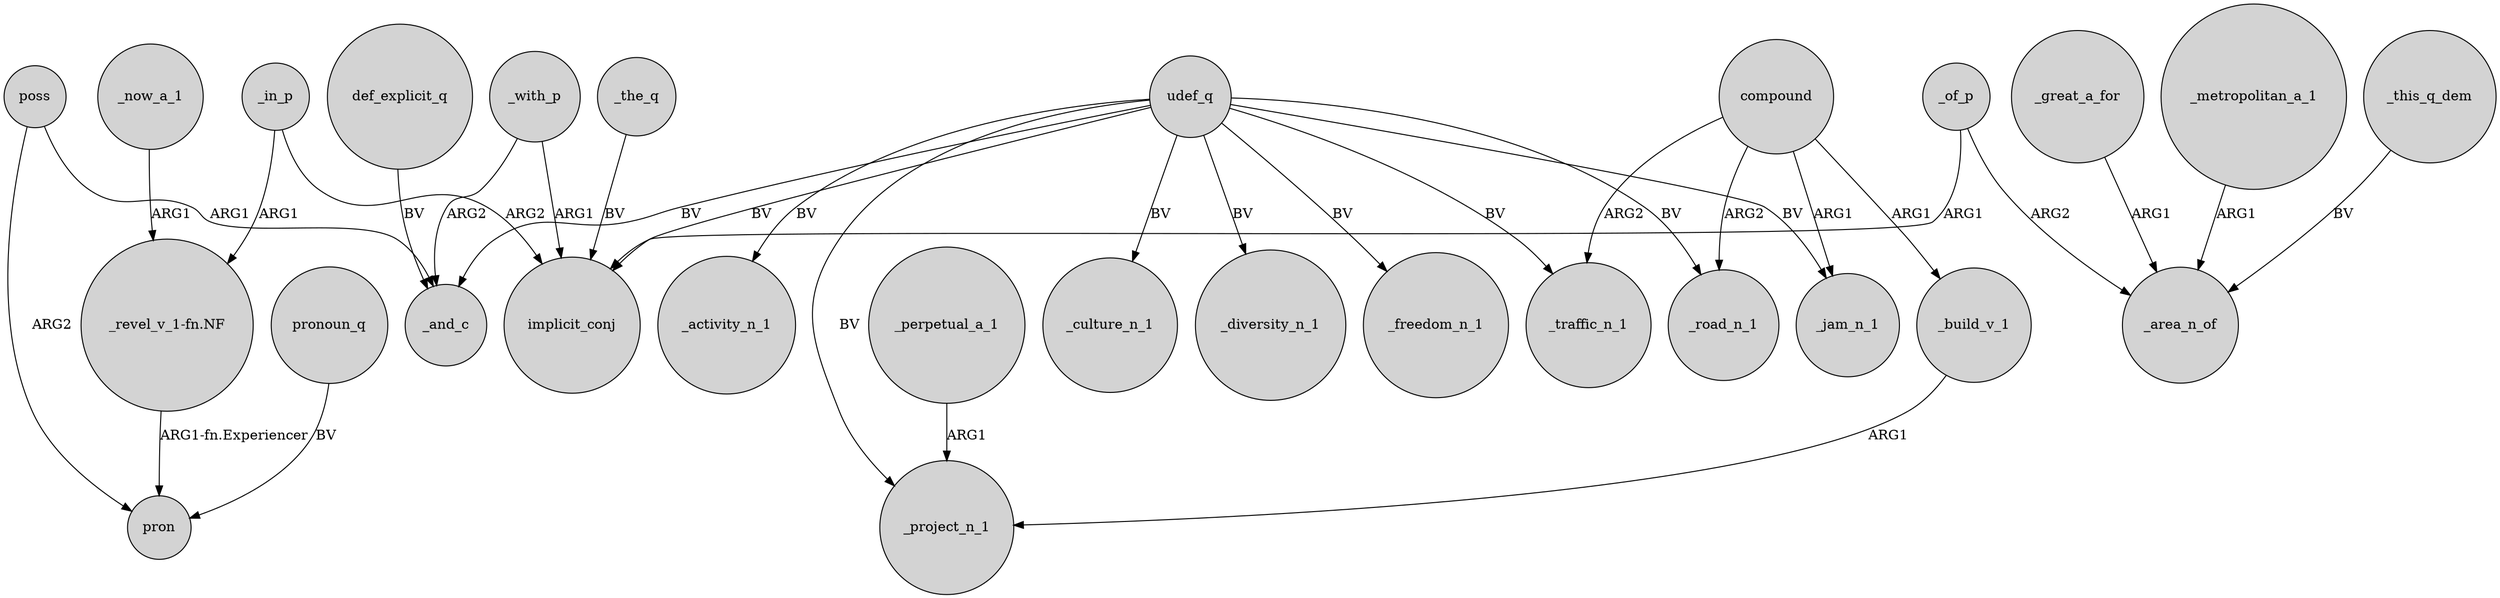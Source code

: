 digraph {
	node [shape=circle style=filled]
	_in_p -> "_revel_v_1-fn.NF" [label=ARG1]
	_with_p -> _and_c [label=ARG2]
	udef_q -> _activity_n_1 [label=BV]
	poss -> _and_c [label=ARG1]
	poss -> pron [label=ARG2]
	_perpetual_a_1 -> _project_n_1 [label=ARG1]
	_build_v_1 -> _project_n_1 [label=ARG1]
	compound -> _traffic_n_1 [label=ARG2]
	def_explicit_q -> _and_c [label=BV]
	udef_q -> _project_n_1 [label=BV]
	_the_q -> implicit_conj [label=BV]
	udef_q -> implicit_conj [label=BV]
	udef_q -> _culture_n_1 [label=BV]
	compound -> _road_n_1 [label=ARG2]
	_great_a_for -> _area_n_of [label=ARG1]
	compound -> _build_v_1 [label=ARG1]
	pronoun_q -> pron [label=BV]
	_of_p -> _area_n_of [label=ARG2]
	udef_q -> _jam_n_1 [label=BV]
	udef_q -> _road_n_1 [label=BV]
	"_revel_v_1-fn.NF" -> pron [label="ARG1-fn.Experiencer"]
	_of_p -> implicit_conj [label=ARG1]
	udef_q -> _diversity_n_1 [label=BV]
	udef_q -> _freedom_n_1 [label=BV]
	_with_p -> implicit_conj [label=ARG1]
	_in_p -> implicit_conj [label=ARG2]
	udef_q -> _traffic_n_1 [label=BV]
	_metropolitan_a_1 -> _area_n_of [label=ARG1]
	udef_q -> _and_c [label=BV]
	compound -> _jam_n_1 [label=ARG1]
	_now_a_1 -> "_revel_v_1-fn.NF" [label=ARG1]
	_this_q_dem -> _area_n_of [label=BV]
}

